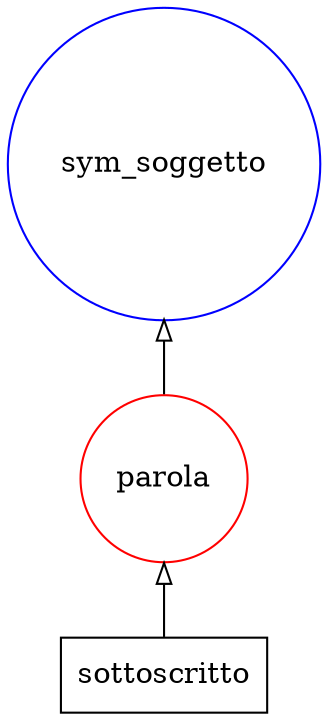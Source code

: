 digraph {
   rankdir=BT;
   edge [arrowhead=empty];

   subgraph {
      rank="source";
      edge [arrowhead=normal];
      node [shape=box];
      t46 [label="sottoscritto"];
   }

   subgraph {
      rank="same";
      node [color=red,shape=circle];
      tag34 [label=parola]; 
   }

   subgraph {
      rank="same";
      node [color=blue,shape=circle];
      tag261 [label=sym_soggetto]; 
   }

   subgraph {
      rank="same";
      node [color=green,shape=circle];
   }

   subgraph {
      rank="same";
      node [color=orange,shape=circle];
   }
   tag34 -> tag261;
   t46 -> tag34;
}